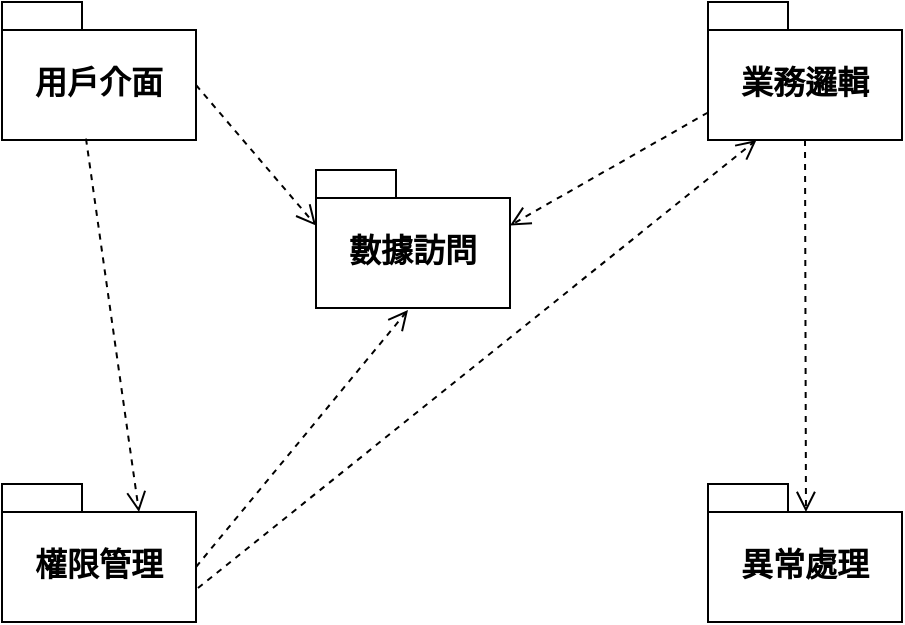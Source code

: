 <mxfile version="22.1.11" type="google">
  <diagram name="第 1 页" id="rpLlBsQo6AkZDKjytO2A">
    <mxGraphModel grid="0" page="0" gridSize="10" guides="1" tooltips="1" connect="1" arrows="1" fold="1" pageScale="1" pageWidth="827" pageHeight="1169" math="0" shadow="0">
      <root>
        <mxCell id="0" />
        <mxCell id="1" parent="0" />
        <mxCell id="McjDVjIMsSs2UeSFPrv5-2" value="用戶介面" style="shape=folder;fontStyle=1;spacingTop=10;tabWidth=40;tabHeight=14;tabPosition=left;html=1;whiteSpace=wrap;fontSize=16;" vertex="1" parent="1">
          <mxGeometry x="-2328" y="49" width="97" height="69" as="geometry" />
        </mxCell>
        <mxCell id="McjDVjIMsSs2UeSFPrv5-3" value="業務邏輯" style="shape=folder;fontStyle=1;spacingTop=10;tabWidth=40;tabHeight=14;tabPosition=left;html=1;whiteSpace=wrap;fontSize=16;" vertex="1" parent="1">
          <mxGeometry x="-1975" y="49" width="97" height="69" as="geometry" />
        </mxCell>
        <mxCell id="McjDVjIMsSs2UeSFPrv5-4" value="數據訪問" style="shape=folder;fontStyle=1;spacingTop=10;tabWidth=40;tabHeight=14;tabPosition=left;html=1;whiteSpace=wrap;fontSize=16;" vertex="1" parent="1">
          <mxGeometry x="-2171" y="133" width="97" height="69" as="geometry" />
        </mxCell>
        <mxCell id="McjDVjIMsSs2UeSFPrv5-5" value="權限管理" style="shape=folder;fontStyle=1;spacingTop=10;tabWidth=40;tabHeight=14;tabPosition=left;html=1;whiteSpace=wrap;fontSize=16;" vertex="1" parent="1">
          <mxGeometry x="-2328" y="290" width="97" height="69" as="geometry" />
        </mxCell>
        <mxCell id="McjDVjIMsSs2UeSFPrv5-6" value="異常處理" style="shape=folder;fontStyle=1;spacingTop=10;tabWidth=40;tabHeight=14;tabPosition=left;html=1;whiteSpace=wrap;fontSize=16;" vertex="1" parent="1">
          <mxGeometry x="-1975" y="290" width="97" height="69" as="geometry" />
        </mxCell>
        <mxCell id="McjDVjIMsSs2UeSFPrv5-7" value="" style="html=1;verticalAlign=bottom;endArrow=open;dashed=1;endSize=8;curved=0;rounded=0;fontSize=12;exitX=0.433;exitY=0.99;exitDx=0;exitDy=0;exitPerimeter=0;entryX=0;entryY=0;entryDx=68.5;entryDy=14;entryPerimeter=0;" edge="1" parent="1" source="McjDVjIMsSs2UeSFPrv5-2" target="McjDVjIMsSs2UeSFPrv5-5">
          <mxGeometry relative="1" as="geometry">
            <mxPoint x="-2059" y="300" as="sourcePoint" />
            <mxPoint x="-2139" y="300" as="targetPoint" />
          </mxGeometry>
        </mxCell>
        <mxCell id="McjDVjIMsSs2UeSFPrv5-10" value="" style="html=1;verticalAlign=bottom;endArrow=open;dashed=1;endSize=8;curved=0;rounded=0;fontSize=12;exitX=0;exitY=0;exitDx=97;exitDy=41.5;exitPerimeter=0;entryX=0;entryY=0;entryDx=0;entryDy=27.75;entryPerimeter=0;" edge="1" parent="1" source="McjDVjIMsSs2UeSFPrv5-2" target="McjDVjIMsSs2UeSFPrv5-4">
          <mxGeometry relative="1" as="geometry">
            <mxPoint x="-2153" y="-42" as="sourcePoint" />
            <mxPoint x="-2171" y="181.5" as="targetPoint" />
          </mxGeometry>
        </mxCell>
        <mxCell id="McjDVjIMsSs2UeSFPrv5-11" value="" style="html=1;verticalAlign=bottom;endArrow=open;dashed=1;endSize=8;curved=0;rounded=0;fontSize=12;exitX=0;exitY=0;exitDx=97;exitDy=41.5;exitPerimeter=0;" edge="1" parent="1" source="McjDVjIMsSs2UeSFPrv5-5">
          <mxGeometry relative="1" as="geometry">
            <mxPoint x="-2221" y="101" as="sourcePoint" />
            <mxPoint x="-2125" y="203" as="targetPoint" />
          </mxGeometry>
        </mxCell>
        <mxCell id="McjDVjIMsSs2UeSFPrv5-12" value="" style="html=1;verticalAlign=bottom;endArrow=open;dashed=1;endSize=8;curved=0;rounded=0;fontSize=12;entryX=0.25;entryY=1;entryDx=0;entryDy=0;entryPerimeter=0;" edge="1" parent="1" target="McjDVjIMsSs2UeSFPrv5-3">
          <mxGeometry relative="1" as="geometry">
            <mxPoint x="-2230" y="342" as="sourcePoint" />
            <mxPoint x="-2115" y="213" as="targetPoint" />
          </mxGeometry>
        </mxCell>
        <mxCell id="McjDVjIMsSs2UeSFPrv5-13" value="" style="html=1;verticalAlign=bottom;endArrow=open;dashed=1;endSize=8;curved=0;rounded=0;fontSize=12;entryX=0;entryY=0;entryDx=97;entryDy=27.75;entryPerimeter=0;exitX=0;exitY=0;exitDx=0;exitDy=55.25;exitPerimeter=0;" edge="1" parent="1" source="McjDVjIMsSs2UeSFPrv5-3" target="McjDVjIMsSs2UeSFPrv5-4">
          <mxGeometry relative="1" as="geometry">
            <mxPoint x="-2220" y="352" as="sourcePoint" />
            <mxPoint x="-1941" y="128" as="targetPoint" />
          </mxGeometry>
        </mxCell>
        <mxCell id="McjDVjIMsSs2UeSFPrv5-14" value="" style="html=1;verticalAlign=bottom;endArrow=open;dashed=1;endSize=8;curved=0;rounded=0;fontSize=12;exitX=0.5;exitY=1;exitDx=0;exitDy=0;exitPerimeter=0;entryX=0.505;entryY=0.203;entryDx=0;entryDy=0;entryPerimeter=0;" edge="1" parent="1" source="McjDVjIMsSs2UeSFPrv5-3" target="McjDVjIMsSs2UeSFPrv5-6">
          <mxGeometry relative="1" as="geometry">
            <mxPoint x="-2221" y="101" as="sourcePoint" />
            <mxPoint x="-2161" y="171" as="targetPoint" />
          </mxGeometry>
        </mxCell>
      </root>
    </mxGraphModel>
  </diagram>
</mxfile>
